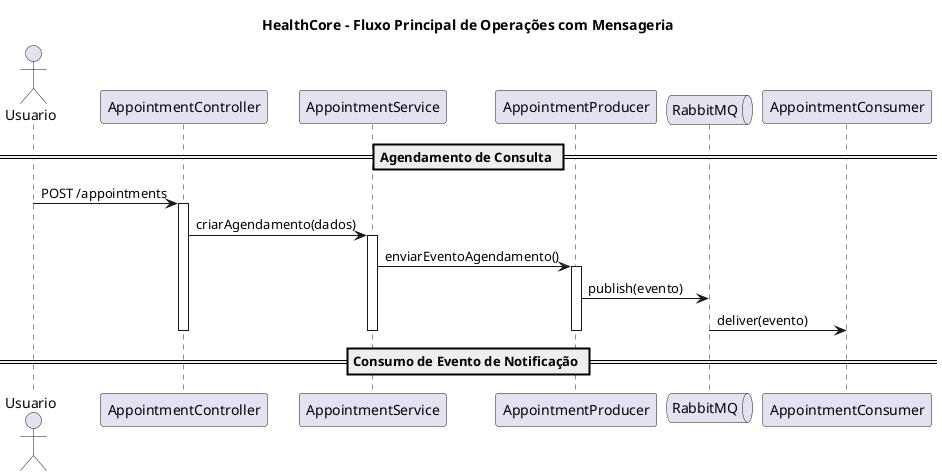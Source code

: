 @startuml
title HealthCore - Fluxo Principal de Operações com Mensageria

actor Usuario
participant AppointmentController
participant AppointmentService
participant AppointmentProducer
queue RabbitMQ
participant AppointmentConsumer
'participant NotificationService


== Agendamento de Consulta ==
Usuario -> AppointmentController: POST /appointments
activate AppointmentController
AppointmentController -> AppointmentService: criarAgendamento(dados)
activate AppointmentService
AppointmentService -> AppointmentProducer: enviarEventoAgendamento()
activate AppointmentProducer
AppointmentProducer -> RabbitMQ: publish(evento)
RabbitMQ -> AppointmentConsumer: deliver(evento)
deactivate AppointmentProducer
'AppointmentService --> AppointmentController: resposta agendamento
'AppointmentController --> Usuario: confirmação

deactivate AppointmentService

deactivate AppointmentController

== Consumo de Evento de Notificação ==
'RabbitMQ -> NotificationConsumer: consume(evento)
'activate NotificationConsumer
'NotificationConsumer -> NotificationService: processarEvento(evento)
'activate NotificationService


'NotificationService --> NotificationConsumer: ok
'NotificationConsumer --> RabbitMQ: ack

'deactivate NotificationService

'deactivate NotificationConsumer

@enduml

